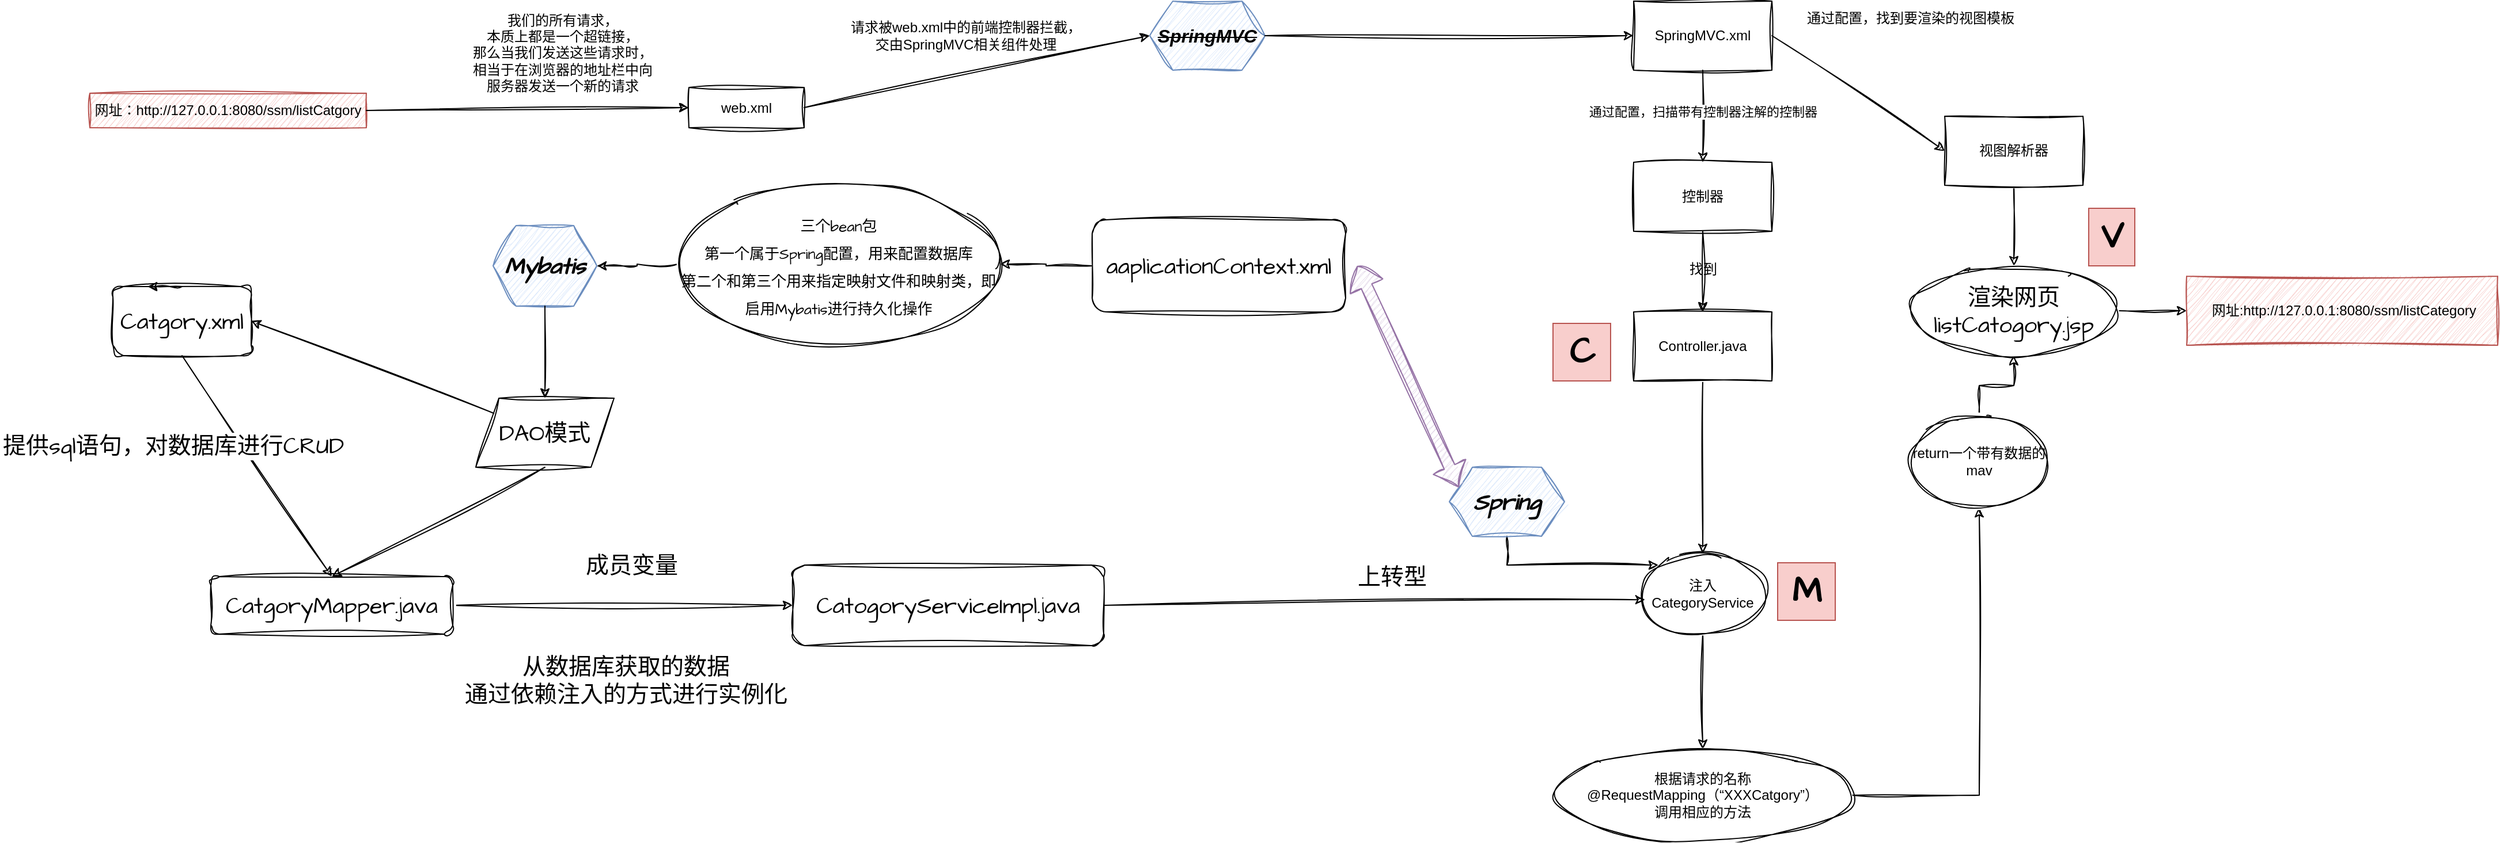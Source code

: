 <mxfile version="21.4.0" type="github">
  <diagram name="第 1 页" id="RDEPKA7RX92m3Vk1e79L">
    <mxGraphModel dx="3508" dy="856" grid="1" gridSize="10" guides="1" tooltips="1" connect="1" arrows="1" fold="1" page="1" pageScale="1" pageWidth="1920" pageHeight="1200" math="0" shadow="0">
      <root>
        <mxCell id="0" />
        <mxCell id="1" parent="0" />
        <mxCell id="-7al5YdbHBzN23Stn4cU-3" value="网址：http://127.0.0.1:8080/ssm/listCatgory&lt;br&gt;" style="rounded=0;whiteSpace=wrap;html=1;fillColor=#f8cecc;strokeColor=#b85450;sketch=1;curveFitting=1;jiggle=2;" vertex="1" parent="1">
          <mxGeometry x="20" y="160" width="240" height="30" as="geometry" />
        </mxCell>
        <mxCell id="-7al5YdbHBzN23Stn4cU-4" value="web.xml" style="rounded=0;whiteSpace=wrap;html=1;sketch=1;curveFitting=1;jiggle=2;" vertex="1" parent="1">
          <mxGeometry x="540" y="155" width="100" height="35" as="geometry" />
        </mxCell>
        <mxCell id="-7al5YdbHBzN23Stn4cU-6" value="" style="endArrow=classic;html=1;rounded=0;entryX=0;entryY=0.5;entryDx=0;entryDy=0;exitX=1;exitY=0.5;exitDx=0;exitDy=0;sketch=1;curveFitting=1;jiggle=2;" edge="1" parent="1" source="-7al5YdbHBzN23Stn4cU-3" target="-7al5YdbHBzN23Stn4cU-4">
          <mxGeometry width="50" height="50" relative="1" as="geometry">
            <mxPoint x="340" y="260" as="sourcePoint" />
            <mxPoint x="390" y="210" as="targetPoint" />
          </mxGeometry>
        </mxCell>
        <mxCell id="-7al5YdbHBzN23Stn4cU-7" value="我们的所有请求，&lt;br&gt;本质上都是一个超链接，&lt;br&gt;那么当我们发送这些请求时，&lt;br&gt;相当于在浏览器的地址栏中向&lt;br&gt;服务器发送一个新的请求" style="text;html=1;align=center;verticalAlign=middle;resizable=0;points=[];autosize=1;strokeColor=none;fillColor=none;rounded=0;sketch=1;curveFitting=1;jiggle=2;" vertex="1" parent="1">
          <mxGeometry x="340" y="80" width="180" height="90" as="geometry" />
        </mxCell>
        <mxCell id="-7al5YdbHBzN23Stn4cU-10" value="&lt;font style=&quot;font-size: 16px;&quot;&gt;&lt;b&gt;&lt;i&gt;&lt;strike&gt;SpringMVC&lt;/strike&gt;&lt;/i&gt;&lt;/b&gt;&lt;/font&gt;" style="shape=hexagon;perimeter=hexagonPerimeter2;whiteSpace=wrap;html=1;fixedSize=1;fillColor=#dae8fc;strokeColor=#6c8ebf;rounded=0;sketch=1;curveFitting=1;jiggle=2;fontStyle=0" vertex="1" parent="1">
          <mxGeometry x="940" y="80" width="100" height="60" as="geometry" />
        </mxCell>
        <mxCell id="-7al5YdbHBzN23Stn4cU-11" value="" style="endArrow=classic;html=1;rounded=0;exitX=1;exitY=0.5;exitDx=0;exitDy=0;entryX=0;entryY=0.5;entryDx=0;entryDy=0;sketch=1;curveFitting=1;jiggle=2;" edge="1" parent="1" source="-7al5YdbHBzN23Stn4cU-4" target="-7al5YdbHBzN23Stn4cU-10">
          <mxGeometry width="50" height="50" relative="1" as="geometry">
            <mxPoint x="490" y="160" as="sourcePoint" />
            <mxPoint x="540" y="110" as="targetPoint" />
          </mxGeometry>
        </mxCell>
        <mxCell id="-7al5YdbHBzN23Stn4cU-12" value="请求被web.xml中的前端控制器拦截，&lt;br&gt;交由SpringMVC相关组件处理" style="text;html=1;align=center;verticalAlign=middle;resizable=0;points=[];autosize=1;strokeColor=none;fillColor=none;rounded=0;sketch=1;curveFitting=1;jiggle=2;" vertex="1" parent="1">
          <mxGeometry x="670" y="90" width="220" height="40" as="geometry" />
        </mxCell>
        <mxCell id="-7al5YdbHBzN23Stn4cU-14" value="SpringMVC.xml" style="rounded=0;whiteSpace=wrap;html=1;sketch=1;curveFitting=1;jiggle=2;" vertex="1" parent="1">
          <mxGeometry x="1360" y="80" width="120" height="60" as="geometry" />
        </mxCell>
        <mxCell id="-7al5YdbHBzN23Stn4cU-15" value="" style="endArrow=classic;html=1;rounded=0;entryX=0;entryY=0.5;entryDx=0;entryDy=0;exitX=1;exitY=0.5;exitDx=0;exitDy=0;sketch=1;curveFitting=1;jiggle=2;" edge="1" parent="1" source="-7al5YdbHBzN23Stn4cU-10" target="-7al5YdbHBzN23Stn4cU-14">
          <mxGeometry width="50" height="50" relative="1" as="geometry">
            <mxPoint x="970" y="220" as="sourcePoint" />
            <mxPoint x="1020" y="170" as="targetPoint" />
          </mxGeometry>
        </mxCell>
        <mxCell id="-7al5YdbHBzN23Stn4cU-20" value="" style="edgeStyle=orthogonalEdgeStyle;rounded=0;orthogonalLoop=1;jettySize=auto;html=1;sketch=1;curveFitting=1;jiggle=2;" edge="1" parent="1" source="-7al5YdbHBzN23Stn4cU-16" target="-7al5YdbHBzN23Stn4cU-19">
          <mxGeometry relative="1" as="geometry" />
        </mxCell>
        <mxCell id="-7al5YdbHBzN23Stn4cU-16" value="控制器" style="rounded=0;whiteSpace=wrap;html=1;sketch=1;curveFitting=1;jiggle=2;" vertex="1" parent="1">
          <mxGeometry x="1360" y="220" width="120" height="60" as="geometry" />
        </mxCell>
        <mxCell id="-7al5YdbHBzN23Stn4cU-17" value="" style="endArrow=classic;html=1;rounded=0;entryX=0.5;entryY=0;entryDx=0;entryDy=0;exitX=0.5;exitY=1;exitDx=0;exitDy=0;sketch=1;curveFitting=1;jiggle=2;" edge="1" parent="1" source="-7al5YdbHBzN23Stn4cU-14" target="-7al5YdbHBzN23Stn4cU-16">
          <mxGeometry width="50" height="50" relative="1" as="geometry">
            <mxPoint x="1270" y="220" as="sourcePoint" />
            <mxPoint x="1320" y="170" as="targetPoint" />
          </mxGeometry>
        </mxCell>
        <mxCell id="-7al5YdbHBzN23Stn4cU-18" value="通过配置，扫描带有控制器注解的控制器" style="edgeLabel;html=1;align=center;verticalAlign=middle;resizable=0;points=[];rounded=0;sketch=1;curveFitting=1;jiggle=2;" vertex="1" connectable="0" parent="-7al5YdbHBzN23Stn4cU-17">
          <mxGeometry x="-0.391" y="-4" relative="1" as="geometry">
            <mxPoint x="4" y="11" as="offset" />
          </mxGeometry>
        </mxCell>
        <mxCell id="-7al5YdbHBzN23Stn4cU-27" style="edgeStyle=orthogonalEdgeStyle;rounded=0;orthogonalLoop=1;jettySize=auto;html=1;exitX=0.5;exitY=1;exitDx=0;exitDy=0;sketch=1;curveFitting=1;jiggle=2;" edge="1" parent="1" source="-7al5YdbHBzN23Stn4cU-19" target="-7al5YdbHBzN23Stn4cU-25">
          <mxGeometry relative="1" as="geometry" />
        </mxCell>
        <mxCell id="-7al5YdbHBzN23Stn4cU-19" value="Controller.java" style="rounded=0;whiteSpace=wrap;html=1;sketch=1;curveFitting=1;jiggle=2;" vertex="1" parent="1">
          <mxGeometry x="1360" y="350" width="120" height="60" as="geometry" />
        </mxCell>
        <mxCell id="-7al5YdbHBzN23Stn4cU-22" value="找到" style="text;html=1;align=center;verticalAlign=middle;resizable=0;points=[];autosize=1;strokeColor=none;fillColor=none;rounded=0;sketch=1;curveFitting=1;jiggle=2;" vertex="1" parent="1">
          <mxGeometry x="1395" y="298" width="50" height="30" as="geometry" />
        </mxCell>
        <mxCell id="-7al5YdbHBzN23Stn4cU-28" style="edgeStyle=orthogonalEdgeStyle;rounded=0;orthogonalLoop=1;jettySize=auto;html=1;exitX=0.5;exitY=1;exitDx=0;exitDy=0;entryX=0.5;entryY=0;entryDx=0;entryDy=0;sketch=1;curveFitting=1;jiggle=2;" edge="1" parent="1" source="-7al5YdbHBzN23Stn4cU-25" target="-7al5YdbHBzN23Stn4cU-26">
          <mxGeometry relative="1" as="geometry" />
        </mxCell>
        <mxCell id="-7al5YdbHBzN23Stn4cU-25" value="注入CategoryService" style="ellipse;whiteSpace=wrap;html=1;rounded=0;sketch=1;curveFitting=1;jiggle=2;" vertex="1" parent="1">
          <mxGeometry x="1365" y="560" width="110" height="70" as="geometry" />
        </mxCell>
        <mxCell id="-7al5YdbHBzN23Stn4cU-33" style="edgeStyle=orthogonalEdgeStyle;rounded=0;orthogonalLoop=1;jettySize=auto;html=1;exitX=1;exitY=0.5;exitDx=0;exitDy=0;entryX=0.5;entryY=1;entryDx=0;entryDy=0;sketch=1;curveFitting=1;jiggle=2;" edge="1" parent="1" source="-7al5YdbHBzN23Stn4cU-26" target="-7al5YdbHBzN23Stn4cU-32">
          <mxGeometry relative="1" as="geometry" />
        </mxCell>
        <mxCell id="-7al5YdbHBzN23Stn4cU-26" value="根据请求的名称&lt;br&gt;@RequestMapping（“XXXCatgory”）&lt;br&gt;调用相应的方法" style="ellipse;whiteSpace=wrap;html=1;rounded=0;sketch=1;curveFitting=1;jiggle=2;" vertex="1" parent="1">
          <mxGeometry x="1290" y="730" width="260" height="80" as="geometry" />
        </mxCell>
        <mxCell id="-7al5YdbHBzN23Stn4cU-29" value="&amp;nbsp;网址:http://127.0.0.1:8080/ssm/listCategory" style="rounded=0;whiteSpace=wrap;html=1;fillColor=#f8cecc;strokeColor=#b85450;sketch=1;curveFitting=1;jiggle=2;" vertex="1" parent="1">
          <mxGeometry x="1840" y="319" width="270" height="60" as="geometry" />
        </mxCell>
        <mxCell id="-7al5YdbHBzN23Stn4cU-45" style="edgeStyle=orthogonalEdgeStyle;rounded=0;sketch=1;hachureGap=4;jiggle=2;curveFitting=1;orthogonalLoop=1;jettySize=auto;html=1;fontFamily=Architects Daughter;fontSource=https%3A%2F%2Ffonts.googleapis.com%2Fcss%3Ffamily%3DArchitects%2BDaughter;fontSize=16;" edge="1" parent="1" source="-7al5YdbHBzN23Stn4cU-32" target="-7al5YdbHBzN23Stn4cU-47">
          <mxGeometry relative="1" as="geometry">
            <mxPoint x="1750" y="460" as="targetPoint" />
          </mxGeometry>
        </mxCell>
        <mxCell id="-7al5YdbHBzN23Stn4cU-32" value="return一个带有数据的mav" style="ellipse;whiteSpace=wrap;html=1;rounded=0;sketch=1;curveFitting=1;jiggle=2;" vertex="1" parent="1">
          <mxGeometry x="1600" y="440" width="120" height="80" as="geometry" />
        </mxCell>
        <mxCell id="-7al5YdbHBzN23Stn4cU-49" value="" style="edgeStyle=orthogonalEdgeStyle;rounded=0;sketch=1;hachureGap=4;jiggle=2;curveFitting=1;orthogonalLoop=1;jettySize=auto;html=1;fontFamily=Architects Daughter;fontSource=https%3A%2F%2Ffonts.googleapis.com%2Fcss%3Ffamily%3DArchitects%2BDaughter;fontSize=16;" edge="1" parent="1" source="-7al5YdbHBzN23Stn4cU-35" target="-7al5YdbHBzN23Stn4cU-47">
          <mxGeometry relative="1" as="geometry" />
        </mxCell>
        <mxCell id="-7al5YdbHBzN23Stn4cU-35" value="视图解析器" style="rounded=0;whiteSpace=wrap;html=1;sketch=1;curveFitting=1;jiggle=2;" vertex="1" parent="1">
          <mxGeometry x="1630" y="180" width="120" height="60" as="geometry" />
        </mxCell>
        <mxCell id="-7al5YdbHBzN23Stn4cU-37" value="" style="endArrow=classic;html=1;rounded=0;exitX=1;exitY=0.5;exitDx=0;exitDy=0;entryX=0;entryY=0.5;entryDx=0;entryDy=0;sketch=1;curveFitting=1;jiggle=2;" edge="1" parent="1" source="-7al5YdbHBzN23Stn4cU-14" target="-7al5YdbHBzN23Stn4cU-35">
          <mxGeometry width="50" height="50" relative="1" as="geometry">
            <mxPoint x="1760" y="330" as="sourcePoint" />
            <mxPoint x="1810" y="280" as="targetPoint" />
          </mxGeometry>
        </mxCell>
        <mxCell id="-7al5YdbHBzN23Stn4cU-38" value="通过配置，找到要渲染的视图模板" style="text;html=1;align=center;verticalAlign=middle;resizable=0;points=[];autosize=1;strokeColor=none;fillColor=none;rounded=0;sketch=1;curveFitting=1;jiggle=2;" vertex="1" parent="1">
          <mxGeometry x="1500" y="80" width="200" height="30" as="geometry" />
        </mxCell>
        <mxCell id="-7al5YdbHBzN23Stn4cU-50" value="" style="edgeStyle=orthogonalEdgeStyle;rounded=0;sketch=1;hachureGap=4;jiggle=2;curveFitting=1;orthogonalLoop=1;jettySize=auto;html=1;fontFamily=Architects Daughter;fontSource=https%3A%2F%2Ffonts.googleapis.com%2Fcss%3Ffamily%3DArchitects%2BDaughter;fontSize=16;" edge="1" parent="1" source="-7al5YdbHBzN23Stn4cU-47" target="-7al5YdbHBzN23Stn4cU-29">
          <mxGeometry relative="1" as="geometry" />
        </mxCell>
        <mxCell id="-7al5YdbHBzN23Stn4cU-47" value="渲染网页listCatogory.jsp" style="ellipse;whiteSpace=wrap;html=1;sketch=1;hachureGap=4;jiggle=2;curveFitting=1;fontFamily=Architects Daughter;fontSource=https%3A%2F%2Ffonts.googleapis.com%2Fcss%3Ffamily%3DArchitects%2BDaughter;fontSize=20;" vertex="1" parent="1">
          <mxGeometry x="1600" y="310" width="180" height="78" as="geometry" />
        </mxCell>
        <mxCell id="-7al5YdbHBzN23Stn4cU-57" value="" style="edgeStyle=orthogonalEdgeStyle;rounded=0;sketch=1;hachureGap=4;jiggle=2;curveFitting=1;orthogonalLoop=1;jettySize=auto;html=1;fontFamily=Architects Daughter;fontSource=https%3A%2F%2Ffonts.googleapis.com%2Fcss%3Ffamily%3DArchitects%2BDaughter;fontSize=16;" edge="1" parent="1" source="-7al5YdbHBzN23Stn4cU-53" target="-7al5YdbHBzN23Stn4cU-25">
          <mxGeometry relative="1" as="geometry">
            <Array as="points">
              <mxPoint x="1250" y="570" />
            </Array>
          </mxGeometry>
        </mxCell>
        <mxCell id="-7al5YdbHBzN23Stn4cU-53" value="Spring" style="shape=hexagon;perimeter=hexagonPerimeter2;whiteSpace=wrap;html=1;fixedSize=1;sketch=1;hachureGap=4;jiggle=2;curveFitting=1;fontFamily=Architects Daughter;fontSource=https%3A%2F%2Ffonts.googleapis.com%2Fcss%3Ffamily%3DArchitects%2BDaughter;fontSize=20;fillColor=#dae8fc;strokeColor=#6c8ebf;fontStyle=3" vertex="1" parent="1">
          <mxGeometry x="1200" y="485" width="100" height="60" as="geometry" />
        </mxCell>
        <mxCell id="-7al5YdbHBzN23Stn4cU-74" value="" style="edgeStyle=orthogonalEdgeStyle;rounded=0;sketch=1;hachureGap=4;jiggle=2;curveFitting=1;orthogonalLoop=1;jettySize=auto;html=1;fontFamily=Architects Daughter;fontSource=https%3A%2F%2Ffonts.googleapis.com%2Fcss%3Ffamily%3DArchitects%2BDaughter;fontSize=16;" edge="1" parent="1" source="-7al5YdbHBzN23Stn4cU-55" target="-7al5YdbHBzN23Stn4cU-72">
          <mxGeometry relative="1" as="geometry" />
        </mxCell>
        <mxCell id="-7al5YdbHBzN23Stn4cU-55" value="aaplicationContext.xml" style="rounded=1;whiteSpace=wrap;html=1;sketch=1;hachureGap=4;jiggle=2;curveFitting=1;fontFamily=Architects Daughter;fontSource=https%3A%2F%2Ffonts.googleapis.com%2Fcss%3Ffamily%3DArchitects%2BDaughter;fontSize=20;" vertex="1" parent="1">
          <mxGeometry x="890" y="270" width="220" height="80" as="geometry" />
        </mxCell>
        <mxCell id="-7al5YdbHBzN23Stn4cU-84" style="edgeStyle=orthogonalEdgeStyle;rounded=0;sketch=1;hachureGap=4;jiggle=2;curveFitting=1;orthogonalLoop=1;jettySize=auto;html=1;fontFamily=Architects Daughter;fontSource=https%3A%2F%2Ffonts.googleapis.com%2Fcss%3Ffamily%3DArchitects%2BDaughter;fontSize=16;" edge="1" parent="1" source="-7al5YdbHBzN23Stn4cU-60" target="-7al5YdbHBzN23Stn4cU-64">
          <mxGeometry relative="1" as="geometry" />
        </mxCell>
        <mxCell id="-7al5YdbHBzN23Stn4cU-60" value="CatgoryMapper.java" style="rounded=1;whiteSpace=wrap;html=1;sketch=1;hachureGap=4;jiggle=2;curveFitting=1;fontFamily=Architects Daughter;fontSource=https%3A%2F%2Ffonts.googleapis.com%2Fcss%3Ffamily%3DArchitects%2BDaughter;fontSize=20;" vertex="1" parent="1">
          <mxGeometry x="125" y="580" width="210" height="50" as="geometry" />
        </mxCell>
        <mxCell id="-7al5YdbHBzN23Stn4cU-61" value="Catgory.xml" style="rounded=1;whiteSpace=wrap;html=1;sketch=1;hachureGap=4;jiggle=2;curveFitting=1;fontFamily=Architects Daughter;fontSource=https%3A%2F%2Ffonts.googleapis.com%2Fcss%3Ffamily%3DArchitects%2BDaughter;fontSize=20;" vertex="1" parent="1">
          <mxGeometry x="40" y="328" width="120" height="60" as="geometry" />
        </mxCell>
        <mxCell id="-7al5YdbHBzN23Stn4cU-62" style="edgeStyle=orthogonalEdgeStyle;rounded=0;sketch=1;hachureGap=4;jiggle=2;curveFitting=1;orthogonalLoop=1;jettySize=auto;html=1;exitX=0.5;exitY=0;exitDx=0;exitDy=0;entryX=0.25;entryY=0;entryDx=0;entryDy=0;fontFamily=Architects Daughter;fontSource=https%3A%2F%2Ffonts.googleapis.com%2Fcss%3Ffamily%3DArchitects%2BDaughter;fontSize=16;" edge="1" parent="1" source="-7al5YdbHBzN23Stn4cU-61" target="-7al5YdbHBzN23Stn4cU-61">
          <mxGeometry relative="1" as="geometry" />
        </mxCell>
        <mxCell id="-7al5YdbHBzN23Stn4cU-64" value="CatogoryServiceImpl.java" style="rounded=1;whiteSpace=wrap;html=1;sketch=1;hachureGap=4;jiggle=2;curveFitting=1;fontFamily=Architects Daughter;fontSource=https%3A%2F%2Ffonts.googleapis.com%2Fcss%3Ffamily%3DArchitects%2BDaughter;fontSize=20;" vertex="1" parent="1">
          <mxGeometry x="630" y="570" width="270" height="70" as="geometry" />
        </mxCell>
        <mxCell id="-7al5YdbHBzN23Stn4cU-67" value="" style="endArrow=classic;html=1;rounded=0;sketch=1;hachureGap=4;jiggle=2;curveFitting=1;fontFamily=Architects Daughter;fontSource=https%3A%2F%2Ffonts.googleapis.com%2Fcss%3Ffamily%3DArchitects%2BDaughter;fontSize=16;exitX=1;exitY=0.5;exitDx=0;exitDy=0;" edge="1" parent="1" source="-7al5YdbHBzN23Stn4cU-64">
          <mxGeometry width="50" height="50" relative="1" as="geometry">
            <mxPoint x="880" y="420" as="sourcePoint" />
            <mxPoint x="1370" y="600" as="targetPoint" />
          </mxGeometry>
        </mxCell>
        <mxCell id="-7al5YdbHBzN23Stn4cU-76" value="" style="edgeStyle=orthogonalEdgeStyle;rounded=0;sketch=1;hachureGap=4;jiggle=2;curveFitting=1;orthogonalLoop=1;jettySize=auto;html=1;fontFamily=Architects Daughter;fontSource=https%3A%2F%2Ffonts.googleapis.com%2Fcss%3Ffamily%3DArchitects%2BDaughter;fontSize=16;" edge="1" parent="1" source="-7al5YdbHBzN23Stn4cU-72" target="-7al5YdbHBzN23Stn4cU-75">
          <mxGeometry relative="1" as="geometry" />
        </mxCell>
        <mxCell id="-7al5YdbHBzN23Stn4cU-72" value="&lt;font style=&quot;font-size: 13px;&quot;&gt;三个bean包&lt;br&gt;第一个属于Spring配置，用来配置数据库&lt;br&gt;第二个和第三个用来指定映射文件和映射类，即启用Mybatis进行持久化操作&lt;/font&gt;" style="ellipse;whiteSpace=wrap;html=1;sketch=1;hachureGap=4;jiggle=2;curveFitting=1;fontFamily=Architects Daughter;fontSource=https%3A%2F%2Ffonts.googleapis.com%2Fcss%3Ffamily%3DArchitects%2BDaughter;fontSize=20;" vertex="1" parent="1">
          <mxGeometry x="530" y="238" width="280" height="141" as="geometry" />
        </mxCell>
        <mxCell id="-7al5YdbHBzN23Stn4cU-75" value="Mybatis" style="shape=hexagon;perimeter=hexagonPerimeter2;whiteSpace=wrap;html=1;fixedSize=1;sketch=1;hachureGap=4;jiggle=2;curveFitting=1;fontFamily=Architects Daughter;fontSource=https%3A%2F%2Ffonts.googleapis.com%2Fcss%3Ffamily%3DArchitects%2BDaughter;fontSize=20;size=20;fillColor=#dae8fc;strokeColor=#6c8ebf;fontStyle=3" vertex="1" parent="1">
          <mxGeometry x="370" y="275" width="90" height="70" as="geometry" />
        </mxCell>
        <mxCell id="-7al5YdbHBzN23Stn4cU-77" value="" style="endArrow=classic;html=1;rounded=0;sketch=1;hachureGap=4;jiggle=2;curveFitting=1;fontFamily=Architects Daughter;fontSource=https%3A%2F%2Ffonts.googleapis.com%2Fcss%3Ffamily%3DArchitects%2BDaughter;fontSize=16;entryX=1;entryY=0.5;entryDx=0;entryDy=0;" edge="1" parent="1" source="-7al5YdbHBzN23Stn4cU-92" target="-7al5YdbHBzN23Stn4cU-61">
          <mxGeometry width="50" height="50" relative="1" as="geometry">
            <mxPoint x="320" y="440" as="sourcePoint" />
            <mxPoint x="330" y="350" as="targetPoint" />
          </mxGeometry>
        </mxCell>
        <mxCell id="-7al5YdbHBzN23Stn4cU-80" value="" style="endArrow=classic;html=1;rounded=0;sketch=1;hachureGap=4;jiggle=2;curveFitting=1;fontFamily=Architects Daughter;fontSource=https%3A%2F%2Ffonts.googleapis.com%2Fcss%3Ffamily%3DArchitects%2BDaughter;fontSize=16;entryX=0.5;entryY=0;entryDx=0;entryDy=0;exitX=0.5;exitY=1;exitDx=0;exitDy=0;" edge="1" parent="1" source="-7al5YdbHBzN23Stn4cU-61" target="-7al5YdbHBzN23Stn4cU-60">
          <mxGeometry width="50" height="50" relative="1" as="geometry">
            <mxPoint x="200" y="470" as="sourcePoint" />
            <mxPoint x="250" y="420" as="targetPoint" />
          </mxGeometry>
        </mxCell>
        <mxCell id="-7al5YdbHBzN23Stn4cU-83" value="提供sql语句，对数据库进行CRUD" style="edgeLabel;html=1;align=center;verticalAlign=middle;resizable=0;points=[];fontSize=20;fontFamily=Architects Daughter;" vertex="1" connectable="0" parent="-7al5YdbHBzN23Stn4cU-80">
          <mxGeometry x="-0.217" y="-4" relative="1" as="geometry">
            <mxPoint x="-56" as="offset" />
          </mxGeometry>
        </mxCell>
        <mxCell id="-7al5YdbHBzN23Stn4cU-87" value="成员变量" style="text;html=1;align=center;verticalAlign=middle;resizable=0;points=[];autosize=1;strokeColor=none;fillColor=none;fontSize=20;fontFamily=Architects Daughter;" vertex="1" parent="1">
          <mxGeometry x="440" y="550" width="100" height="40" as="geometry" />
        </mxCell>
        <mxCell id="-7al5YdbHBzN23Stn4cU-88" value="从数据库获取的数据&lt;br&gt;通过依赖注入的方式进行实例化" style="text;html=1;align=center;verticalAlign=middle;resizable=0;points=[];autosize=1;strokeColor=none;fillColor=none;fontSize=20;fontFamily=Architects Daughter;" vertex="1" parent="1">
          <mxGeometry x="335" y="640" width="300" height="60" as="geometry" />
        </mxCell>
        <mxCell id="-7al5YdbHBzN23Stn4cU-89" value="上转型" style="text;html=1;align=center;verticalAlign=middle;resizable=0;points=[];autosize=1;strokeColor=none;fillColor=none;fontSize=20;fontFamily=Architects Daughter;" vertex="1" parent="1">
          <mxGeometry x="1110" y="560" width="80" height="40" as="geometry" />
        </mxCell>
        <mxCell id="-7al5YdbHBzN23Stn4cU-92" value="DAO模式" style="shape=parallelogram;perimeter=parallelogramPerimeter;whiteSpace=wrap;html=1;fixedSize=1;sketch=1;hachureGap=4;jiggle=2;curveFitting=1;fontFamily=Architects Daughter;fontSource=https%3A%2F%2Ffonts.googleapis.com%2Fcss%3Ffamily%3DArchitects%2BDaughter;fontSize=20;" vertex="1" parent="1">
          <mxGeometry x="355" y="425" width="120" height="60" as="geometry" />
        </mxCell>
        <mxCell id="-7al5YdbHBzN23Stn4cU-94" value="" style="endArrow=classic;html=1;rounded=0;sketch=1;hachureGap=4;jiggle=2;curveFitting=1;fontFamily=Architects Daughter;fontSource=https%3A%2F%2Ffonts.googleapis.com%2Fcss%3Ffamily%3DArchitects%2BDaughter;fontSize=16;entryX=0.5;entryY=0;entryDx=0;entryDy=0;exitX=0.5;exitY=1;exitDx=0;exitDy=0;" edge="1" parent="1" source="-7al5YdbHBzN23Stn4cU-75" target="-7al5YdbHBzN23Stn4cU-92">
          <mxGeometry width="50" height="50" relative="1" as="geometry">
            <mxPoint x="670" y="450" as="sourcePoint" />
            <mxPoint x="720" y="400" as="targetPoint" />
          </mxGeometry>
        </mxCell>
        <mxCell id="-7al5YdbHBzN23Stn4cU-97" value="" style="endArrow=classic;html=1;rounded=0;sketch=1;hachureGap=4;jiggle=2;curveFitting=1;fontFamily=Architects Daughter;fontSource=https%3A%2F%2Ffonts.googleapis.com%2Fcss%3Ffamily%3DArchitects%2BDaughter;fontSize=16;entryX=0.5;entryY=0;entryDx=0;entryDy=0;exitX=0.5;exitY=1;exitDx=0;exitDy=0;" edge="1" parent="1" source="-7al5YdbHBzN23Stn4cU-92" target="-7al5YdbHBzN23Stn4cU-60">
          <mxGeometry width="50" height="50" relative="1" as="geometry">
            <mxPoint x="670" y="450" as="sourcePoint" />
            <mxPoint x="720" y="400" as="targetPoint" />
          </mxGeometry>
        </mxCell>
        <mxCell id="-7al5YdbHBzN23Stn4cU-98" value="" style="shape=flexArrow;endArrow=classic;startArrow=classic;html=1;rounded=0;sketch=1;hachureGap=4;jiggle=2;curveFitting=1;fontFamily=Architects Daughter;fontSource=https%3A%2F%2Ffonts.googleapis.com%2Fcss%3Ffamily%3DArchitects%2BDaughter;fontSize=16;entryX=0;entryY=0.25;entryDx=0;entryDy=0;fillColor=#e1d5e7;strokeColor=#9673a6;" edge="1" parent="1" target="-7al5YdbHBzN23Stn4cU-53">
          <mxGeometry width="100" height="100" relative="1" as="geometry">
            <mxPoint x="1120" y="310" as="sourcePoint" />
            <mxPoint x="1230" y="340" as="targetPoint" />
          </mxGeometry>
        </mxCell>
        <mxCell id="-7al5YdbHBzN23Stn4cU-99" value="&lt;font style=&quot;font-size: 31px;&quot;&gt;&lt;b&gt;M&lt;/b&gt;&lt;/font&gt;" style="text;html=1;align=center;verticalAlign=middle;resizable=0;points=[];autosize=1;strokeColor=#b85450;fillColor=#f8cecc;fontSize=20;fontFamily=Architects Daughter;" vertex="1" parent="1">
          <mxGeometry x="1485" y="568" width="50" height="50" as="geometry" />
        </mxCell>
        <mxCell id="-7al5YdbHBzN23Stn4cU-100" value="&lt;span style=&quot;font-size: 31px;&quot;&gt;&lt;b&gt;C&lt;/b&gt;&lt;/span&gt;" style="text;html=1;align=center;verticalAlign=middle;resizable=0;points=[];autosize=1;strokeColor=#b85450;fillColor=#f8cecc;fontSize=20;fontFamily=Architects Daughter;" vertex="1" parent="1">
          <mxGeometry x="1290" y="360" width="50" height="50" as="geometry" />
        </mxCell>
        <mxCell id="-7al5YdbHBzN23Stn4cU-102" value="&lt;font style=&quot;font-size: 31px;&quot;&gt;&lt;b&gt;V&lt;/b&gt;&lt;/font&gt;" style="text;html=1;align=center;verticalAlign=middle;resizable=0;points=[];autosize=1;strokeColor=#b85450;fillColor=#f8cecc;fontSize=20;fontFamily=Architects Daughter;" vertex="1" parent="1">
          <mxGeometry x="1755" y="260" width="40" height="50" as="geometry" />
        </mxCell>
      </root>
    </mxGraphModel>
  </diagram>
</mxfile>
